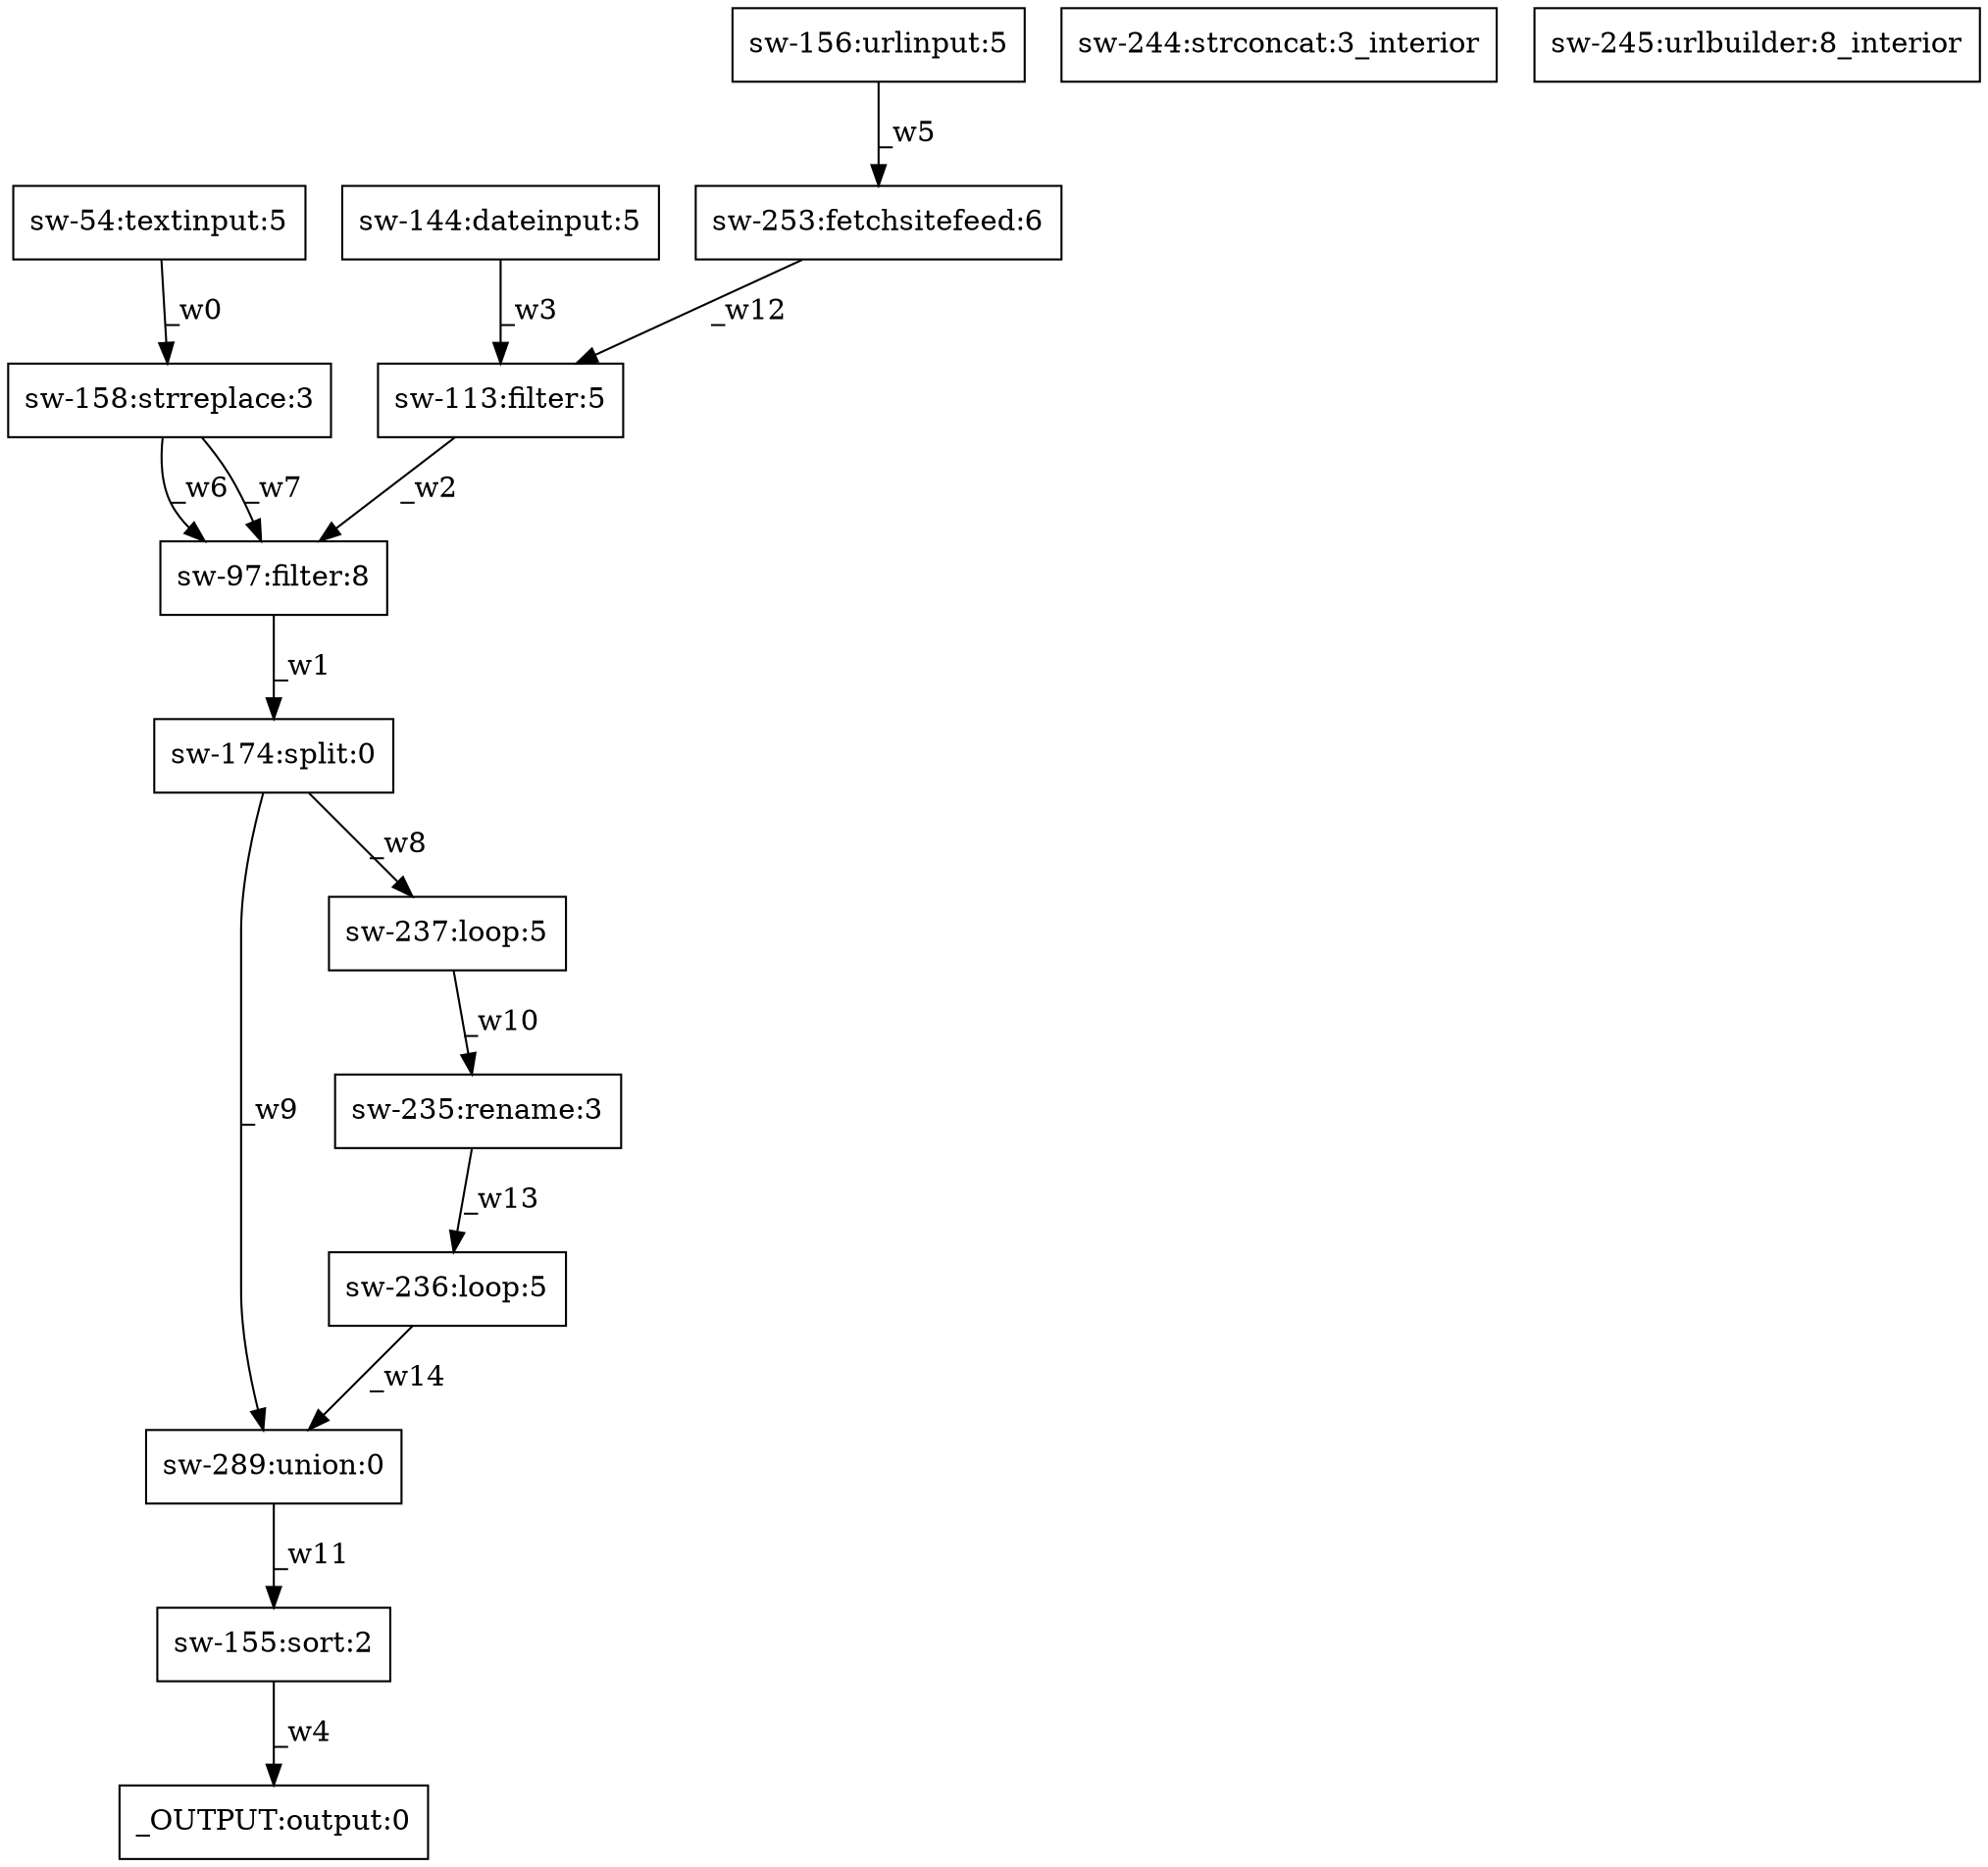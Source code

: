 digraph test1 { node [shape=box] "sw-236" [label="sw-236:loop:5"];"sw-144" [label="sw-144:dateinput:5"];"_OUTPUT" [label="_OUTPUT:output:0"];"sw-155" [label="sw-155:sort:2"];"sw-158" [label="sw-158:strreplace:3"];"sw-54" [label="sw-54:textinput:5"];"sw-235" [label="sw-235:rename:3"];"sw-244" [label="sw-244:strconcat:3_interior"];"sw-97" [label="sw-97:filter:8"];"sw-245" [label="sw-245:urlbuilder:8_interior"];"sw-174" [label="sw-174:split:0"];"sw-113" [label="sw-113:filter:5"];"sw-156" [label="sw-156:urlinput:5"];"sw-289" [label="sw-289:union:0"];"sw-253" [label="sw-253:fetchsitefeed:6"];"sw-237" [label="sw-237:loop:5"];"sw-54" -> "sw-158" [label="_w0"];"sw-97" -> "sw-174" [label="_w1"];"sw-113" -> "sw-97" [label="_w2"];"sw-144" -> "sw-113" [label="_w3"];"sw-155" -> "_OUTPUT" [label="_w4"];"sw-156" -> "sw-253" [label="_w5"];"sw-158" -> "sw-97" [label="_w6"];"sw-158" -> "sw-97" [label="_w7"];"sw-174" -> "sw-237" [label="_w8"];"sw-174" -> "sw-289" [label="_w9"];"sw-237" -> "sw-235" [label="_w10"];"sw-289" -> "sw-155" [label="_w11"];"sw-253" -> "sw-113" [label="_w12"];"sw-235" -> "sw-236" [label="_w13"];"sw-236" -> "sw-289" [label="_w14"];}